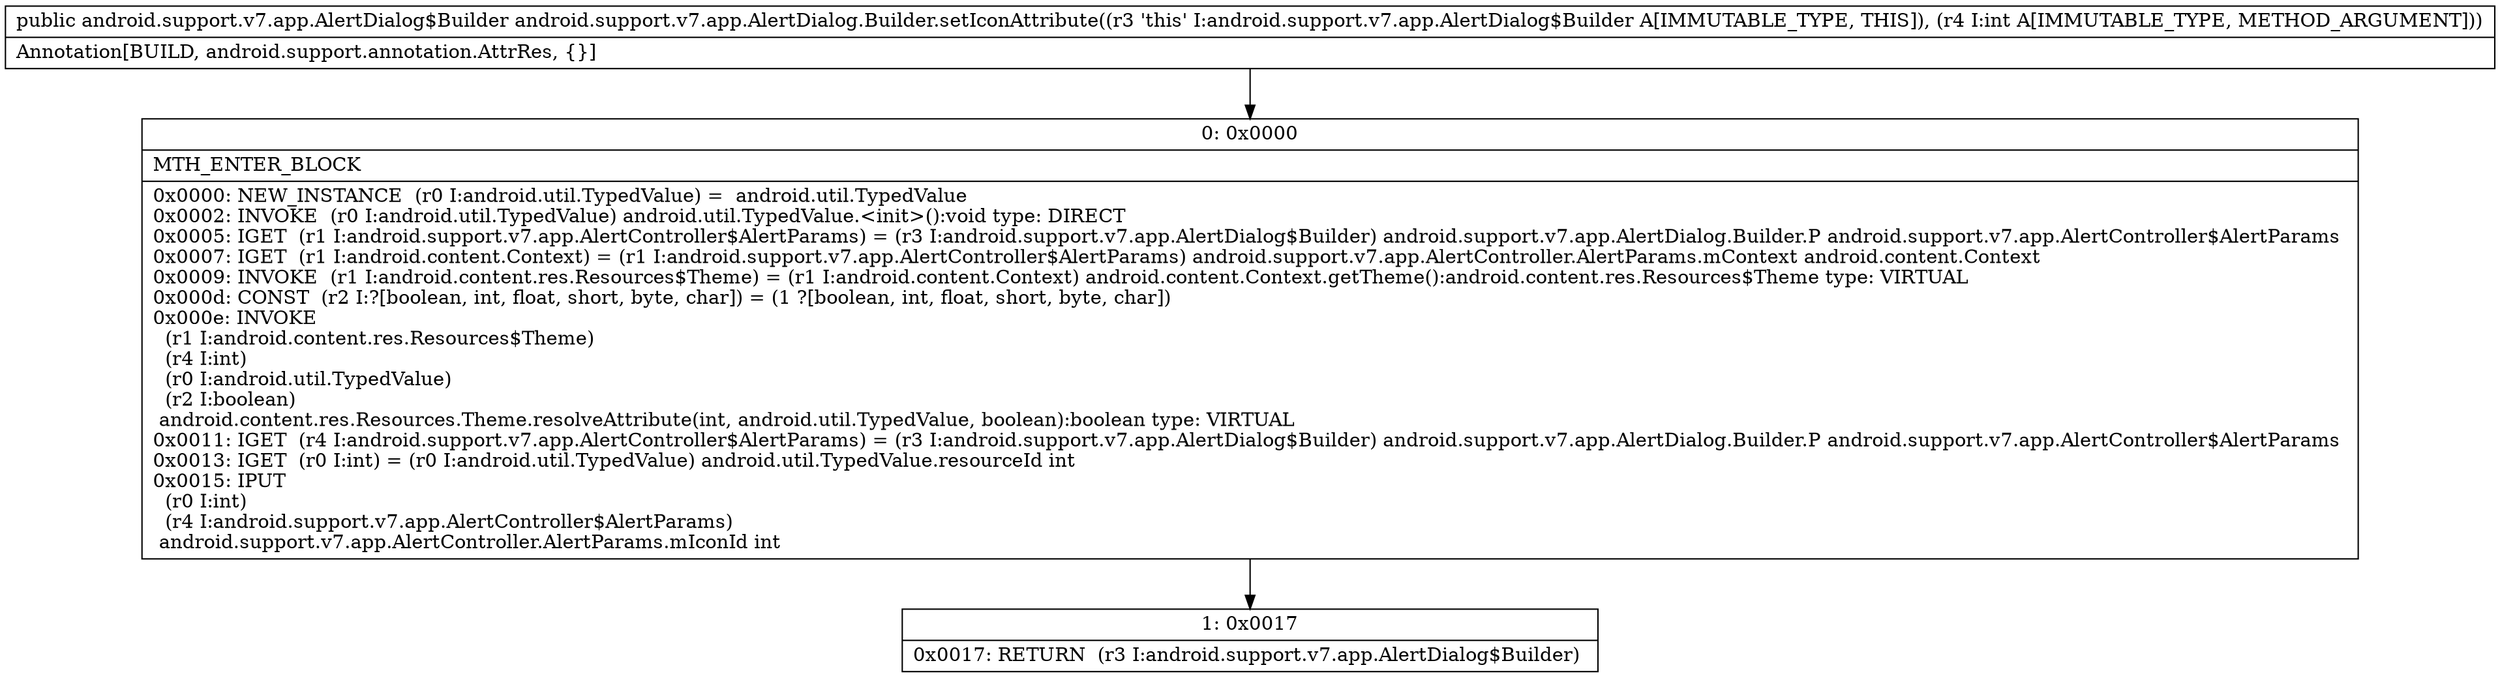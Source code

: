 digraph "CFG forandroid.support.v7.app.AlertDialog.Builder.setIconAttribute(I)Landroid\/support\/v7\/app\/AlertDialog$Builder;" {
Node_0 [shape=record,label="{0\:\ 0x0000|MTH_ENTER_BLOCK\l|0x0000: NEW_INSTANCE  (r0 I:android.util.TypedValue) =  android.util.TypedValue \l0x0002: INVOKE  (r0 I:android.util.TypedValue) android.util.TypedValue.\<init\>():void type: DIRECT \l0x0005: IGET  (r1 I:android.support.v7.app.AlertController$AlertParams) = (r3 I:android.support.v7.app.AlertDialog$Builder) android.support.v7.app.AlertDialog.Builder.P android.support.v7.app.AlertController$AlertParams \l0x0007: IGET  (r1 I:android.content.Context) = (r1 I:android.support.v7.app.AlertController$AlertParams) android.support.v7.app.AlertController.AlertParams.mContext android.content.Context \l0x0009: INVOKE  (r1 I:android.content.res.Resources$Theme) = (r1 I:android.content.Context) android.content.Context.getTheme():android.content.res.Resources$Theme type: VIRTUAL \l0x000d: CONST  (r2 I:?[boolean, int, float, short, byte, char]) = (1 ?[boolean, int, float, short, byte, char]) \l0x000e: INVOKE  \l  (r1 I:android.content.res.Resources$Theme)\l  (r4 I:int)\l  (r0 I:android.util.TypedValue)\l  (r2 I:boolean)\l android.content.res.Resources.Theme.resolveAttribute(int, android.util.TypedValue, boolean):boolean type: VIRTUAL \l0x0011: IGET  (r4 I:android.support.v7.app.AlertController$AlertParams) = (r3 I:android.support.v7.app.AlertDialog$Builder) android.support.v7.app.AlertDialog.Builder.P android.support.v7.app.AlertController$AlertParams \l0x0013: IGET  (r0 I:int) = (r0 I:android.util.TypedValue) android.util.TypedValue.resourceId int \l0x0015: IPUT  \l  (r0 I:int)\l  (r4 I:android.support.v7.app.AlertController$AlertParams)\l android.support.v7.app.AlertController.AlertParams.mIconId int \l}"];
Node_1 [shape=record,label="{1\:\ 0x0017|0x0017: RETURN  (r3 I:android.support.v7.app.AlertDialog$Builder) \l}"];
MethodNode[shape=record,label="{public android.support.v7.app.AlertDialog$Builder android.support.v7.app.AlertDialog.Builder.setIconAttribute((r3 'this' I:android.support.v7.app.AlertDialog$Builder A[IMMUTABLE_TYPE, THIS]), (r4 I:int A[IMMUTABLE_TYPE, METHOD_ARGUMENT]))  | Annotation[BUILD, android.support.annotation.AttrRes, \{\}]\l}"];
MethodNode -> Node_0;
Node_0 -> Node_1;
}

